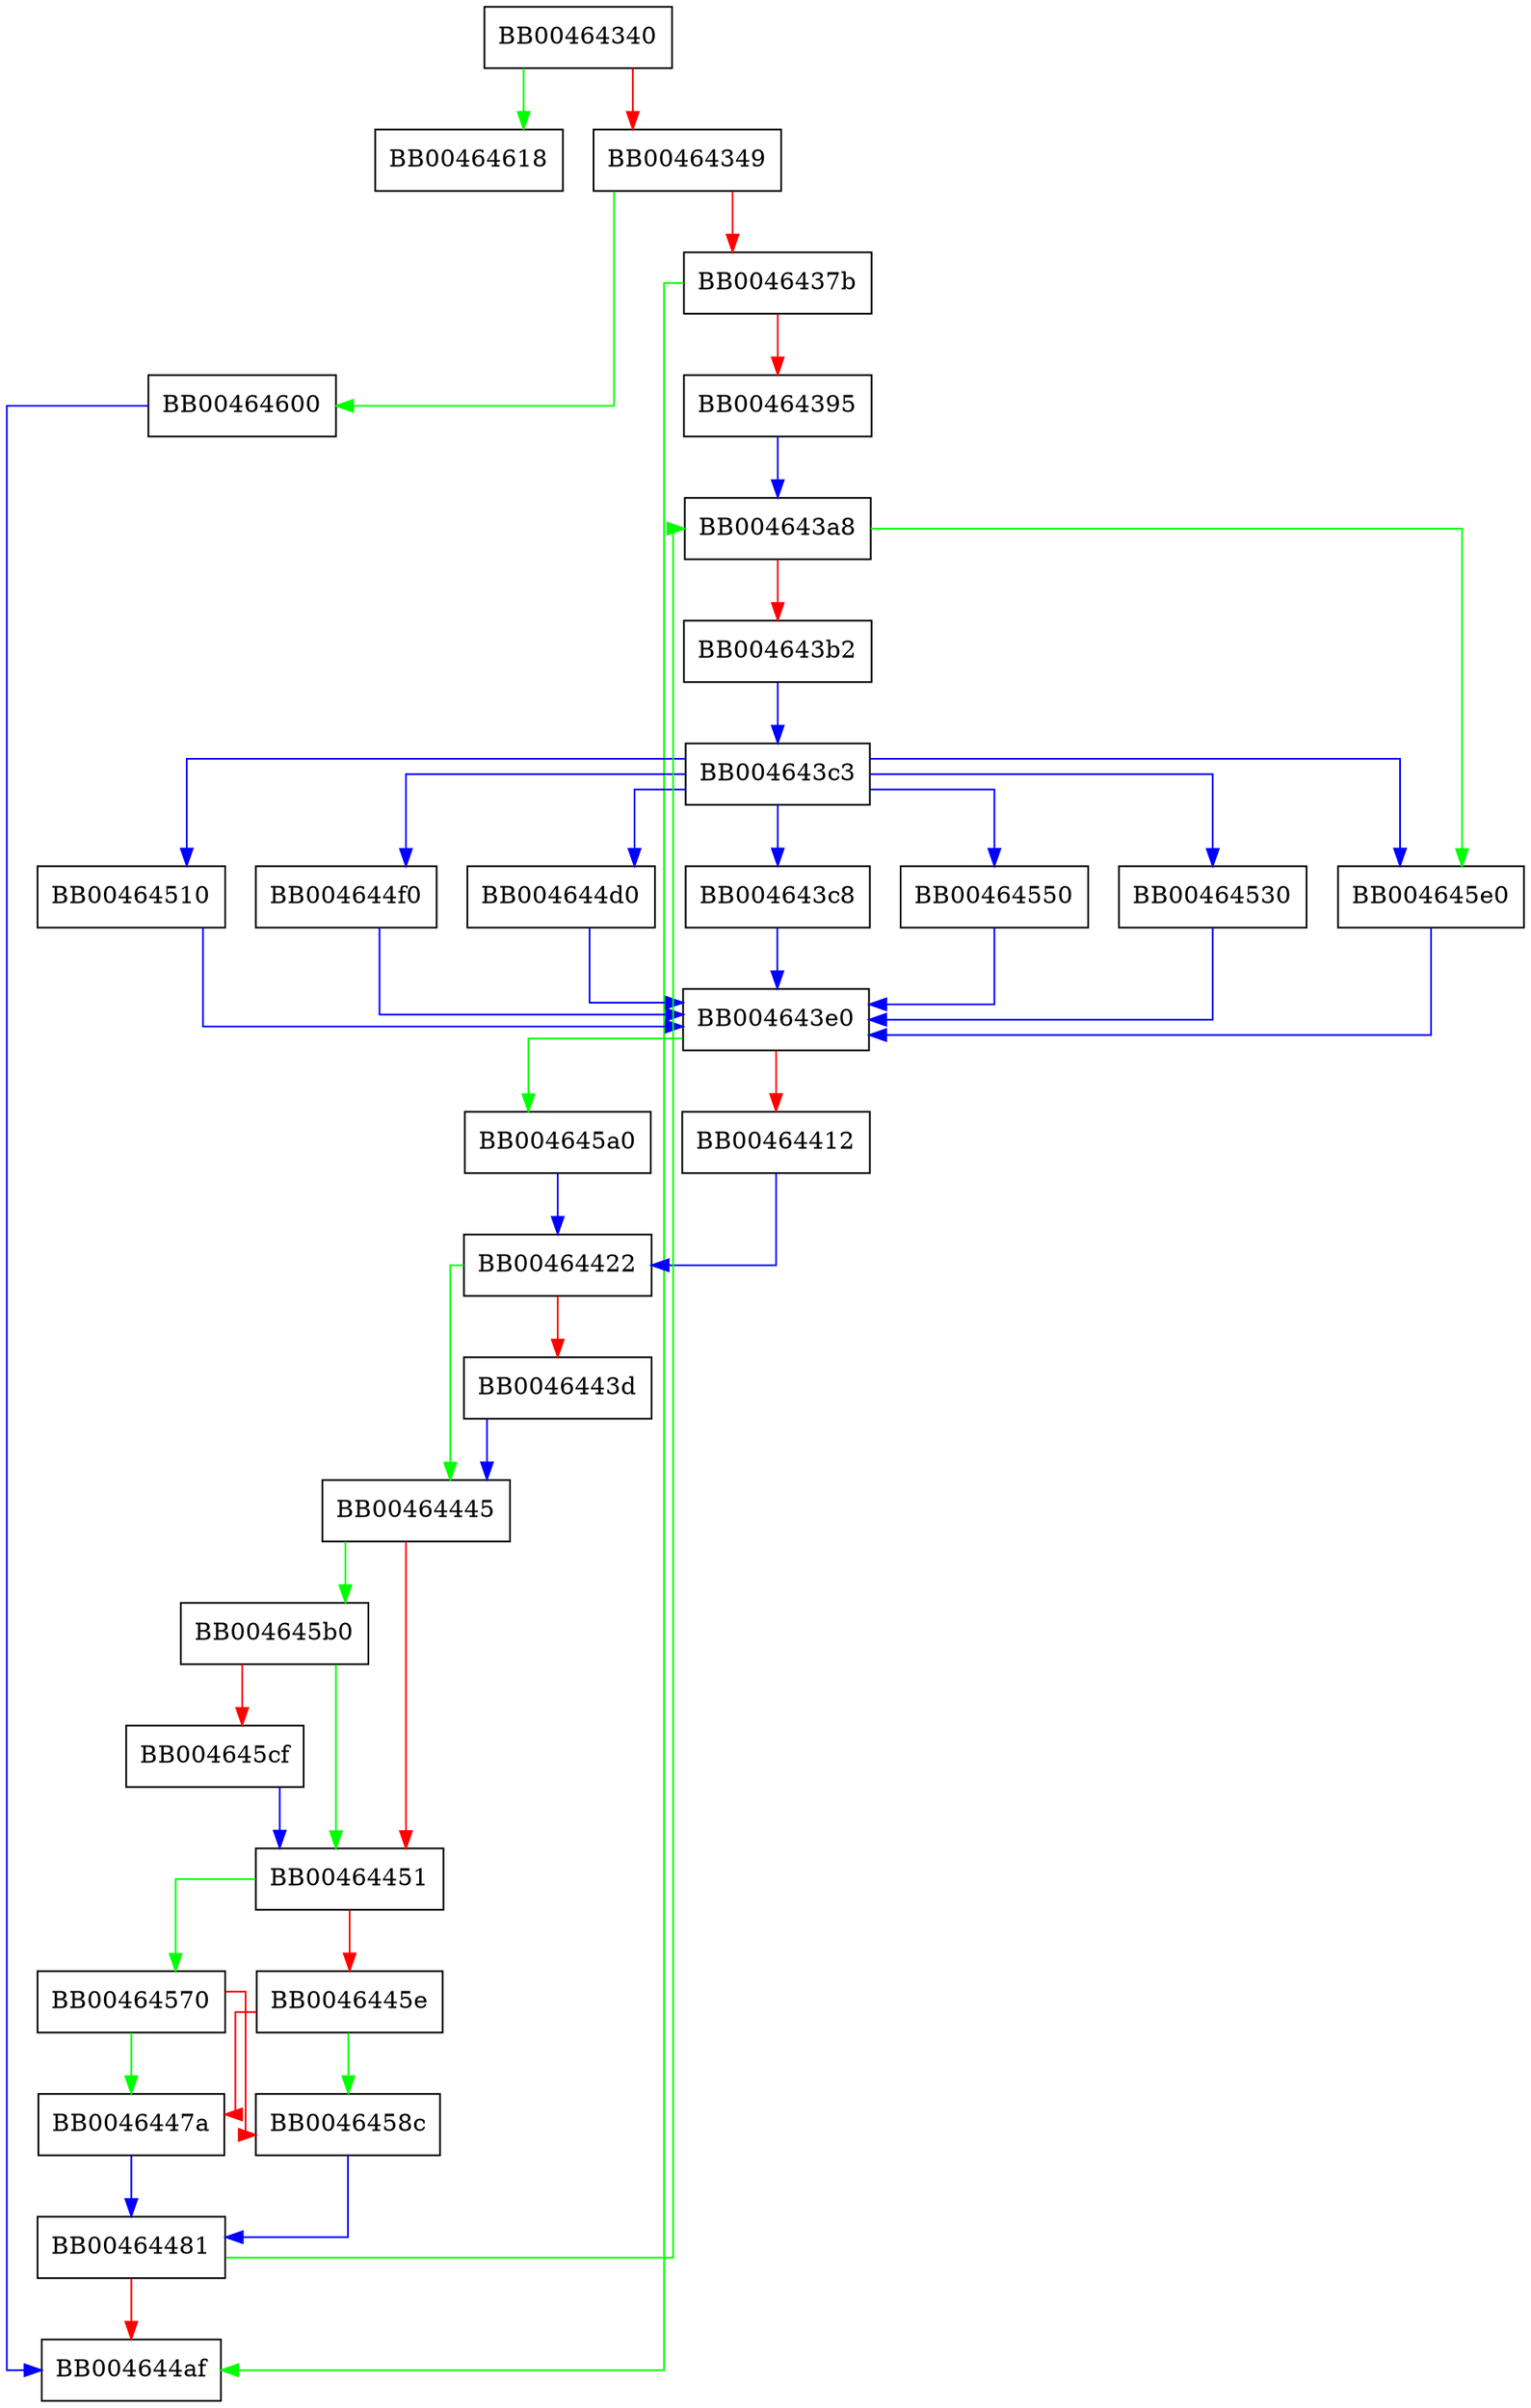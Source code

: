 digraph print_param_types {
  node [shape="box"];
  graph [splines=ortho];
  BB00464340 -> BB00464618 [color="green"];
  BB00464340 -> BB00464349 [color="red"];
  BB00464349 -> BB00464600 [color="green"];
  BB00464349 -> BB0046437b [color="red"];
  BB0046437b -> BB004644af [color="green"];
  BB0046437b -> BB00464395 [color="red"];
  BB00464395 -> BB004643a8 [color="blue"];
  BB004643a8 -> BB004645e0 [color="green"];
  BB004643a8 -> BB004643b2 [color="red"];
  BB004643b2 -> BB004643c3 [color="blue"];
  BB004643c3 -> BB004645e0 [color="blue"];
  BB004643c3 -> BB00464550 [color="blue"];
  BB004643c3 -> BB00464530 [color="blue"];
  BB004643c3 -> BB00464510 [color="blue"];
  BB004643c3 -> BB004644f0 [color="blue"];
  BB004643c3 -> BB004644d0 [color="blue"];
  BB004643c3 -> BB004643c8 [color="blue"];
  BB004643c8 -> BB004643e0 [color="blue"];
  BB004643e0 -> BB004645a0 [color="green"];
  BB004643e0 -> BB00464412 [color="red"];
  BB00464412 -> BB00464422 [color="blue"];
  BB00464422 -> BB00464445 [color="green"];
  BB00464422 -> BB0046443d [color="red"];
  BB0046443d -> BB00464445 [color="blue"];
  BB00464445 -> BB004645b0 [color="green"];
  BB00464445 -> BB00464451 [color="red"];
  BB00464451 -> BB00464570 [color="green"];
  BB00464451 -> BB0046445e [color="red"];
  BB0046445e -> BB0046458c [color="green"];
  BB0046445e -> BB0046447a [color="red"];
  BB0046447a -> BB00464481 [color="blue"];
  BB00464481 -> BB004643a8 [color="green"];
  BB00464481 -> BB004644af [color="red"];
  BB004644d0 -> BB004643e0 [color="blue"];
  BB004644f0 -> BB004643e0 [color="blue"];
  BB00464510 -> BB004643e0 [color="blue"];
  BB00464530 -> BB004643e0 [color="blue"];
  BB00464550 -> BB004643e0 [color="blue"];
  BB00464570 -> BB0046447a [color="green"];
  BB00464570 -> BB0046458c [color="red"];
  BB0046458c -> BB00464481 [color="blue"];
  BB004645a0 -> BB00464422 [color="blue"];
  BB004645b0 -> BB00464451 [color="green"];
  BB004645b0 -> BB004645cf [color="red"];
  BB004645cf -> BB00464451 [color="blue"];
  BB004645e0 -> BB004643e0 [color="blue"];
  BB00464600 -> BB004644af [color="blue"];
}